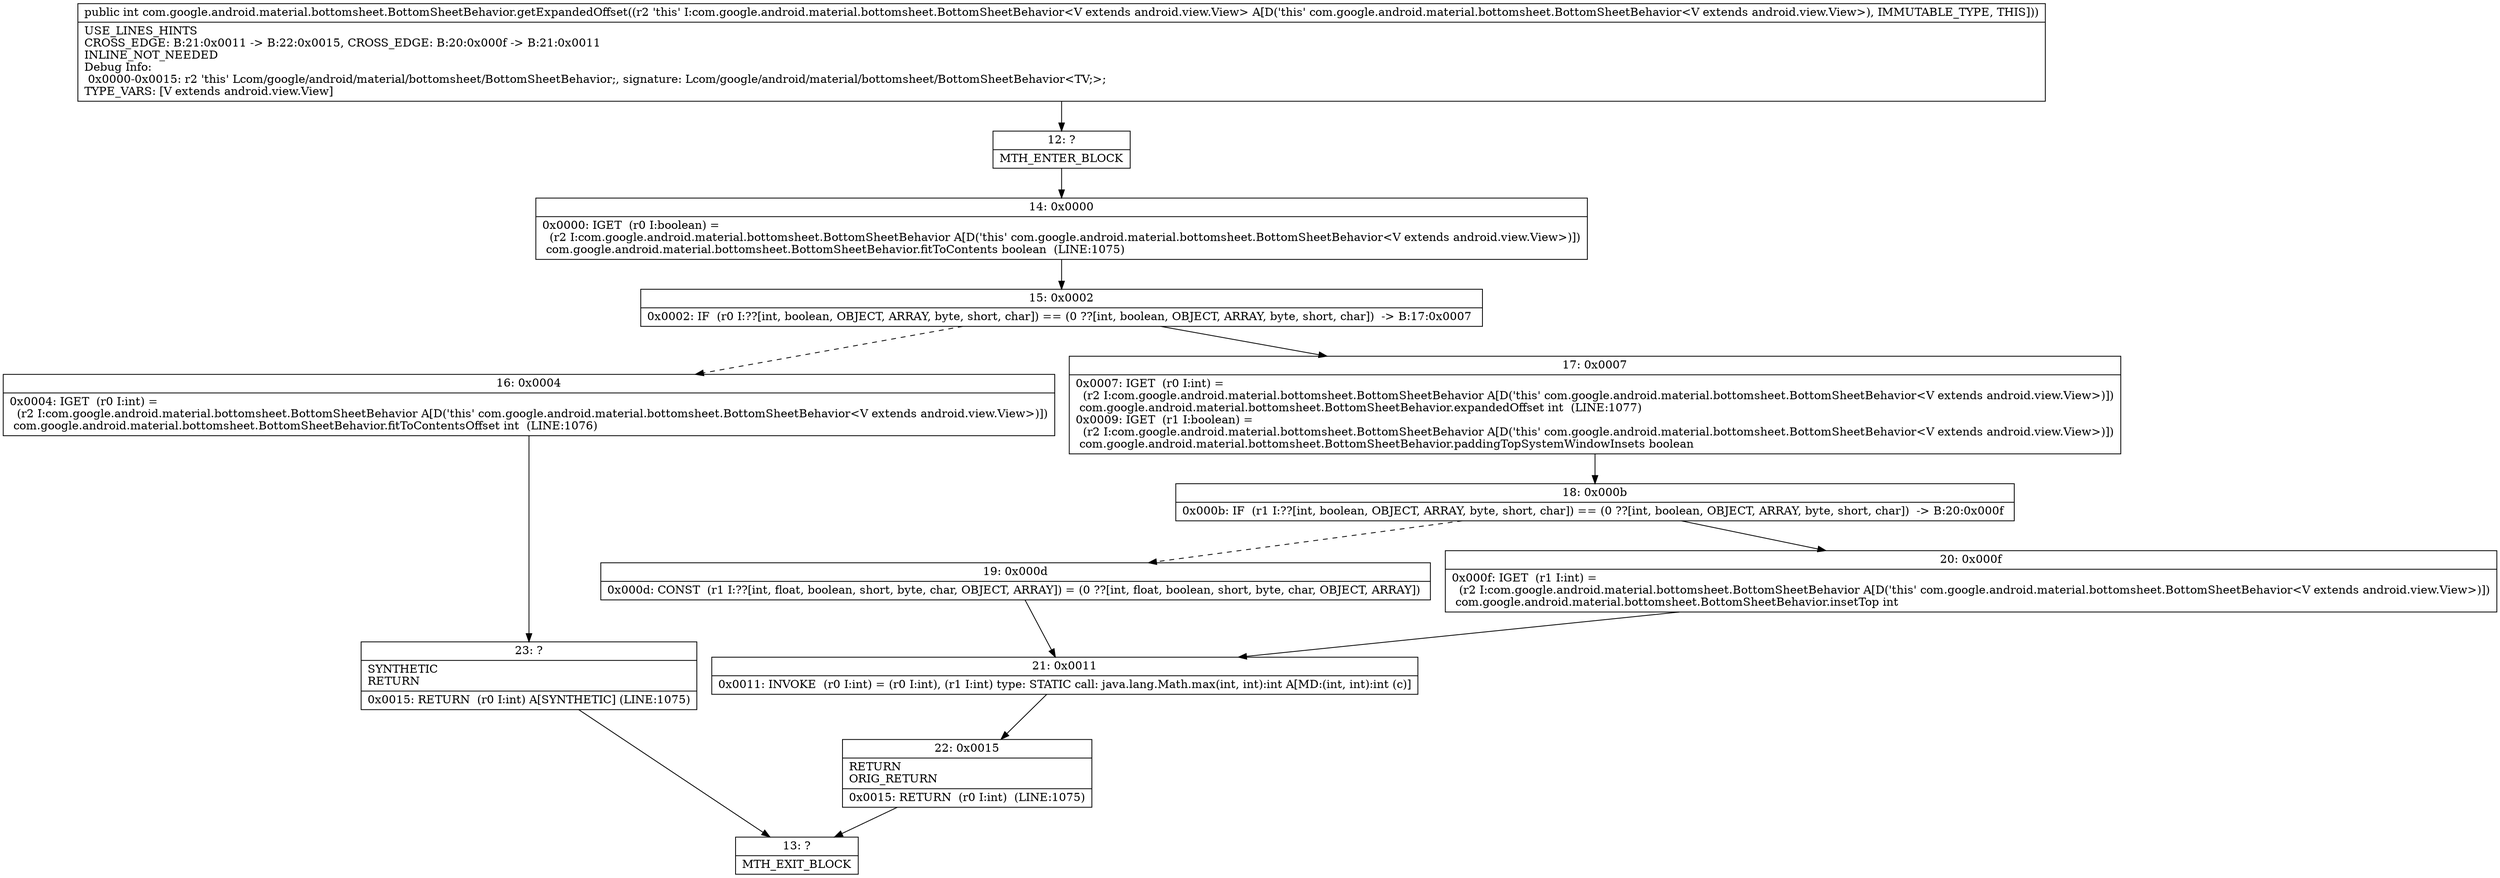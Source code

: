digraph "CFG forcom.google.android.material.bottomsheet.BottomSheetBehavior.getExpandedOffset()I" {
Node_12 [shape=record,label="{12\:\ ?|MTH_ENTER_BLOCK\l}"];
Node_14 [shape=record,label="{14\:\ 0x0000|0x0000: IGET  (r0 I:boolean) = \l  (r2 I:com.google.android.material.bottomsheet.BottomSheetBehavior A[D('this' com.google.android.material.bottomsheet.BottomSheetBehavior\<V extends android.view.View\>)])\l com.google.android.material.bottomsheet.BottomSheetBehavior.fitToContents boolean  (LINE:1075)\l}"];
Node_15 [shape=record,label="{15\:\ 0x0002|0x0002: IF  (r0 I:??[int, boolean, OBJECT, ARRAY, byte, short, char]) == (0 ??[int, boolean, OBJECT, ARRAY, byte, short, char])  \-\> B:17:0x0007 \l}"];
Node_16 [shape=record,label="{16\:\ 0x0004|0x0004: IGET  (r0 I:int) = \l  (r2 I:com.google.android.material.bottomsheet.BottomSheetBehavior A[D('this' com.google.android.material.bottomsheet.BottomSheetBehavior\<V extends android.view.View\>)])\l com.google.android.material.bottomsheet.BottomSheetBehavior.fitToContentsOffset int  (LINE:1076)\l}"];
Node_23 [shape=record,label="{23\:\ ?|SYNTHETIC\lRETURN\l|0x0015: RETURN  (r0 I:int) A[SYNTHETIC] (LINE:1075)\l}"];
Node_13 [shape=record,label="{13\:\ ?|MTH_EXIT_BLOCK\l}"];
Node_17 [shape=record,label="{17\:\ 0x0007|0x0007: IGET  (r0 I:int) = \l  (r2 I:com.google.android.material.bottomsheet.BottomSheetBehavior A[D('this' com.google.android.material.bottomsheet.BottomSheetBehavior\<V extends android.view.View\>)])\l com.google.android.material.bottomsheet.BottomSheetBehavior.expandedOffset int  (LINE:1077)\l0x0009: IGET  (r1 I:boolean) = \l  (r2 I:com.google.android.material.bottomsheet.BottomSheetBehavior A[D('this' com.google.android.material.bottomsheet.BottomSheetBehavior\<V extends android.view.View\>)])\l com.google.android.material.bottomsheet.BottomSheetBehavior.paddingTopSystemWindowInsets boolean \l}"];
Node_18 [shape=record,label="{18\:\ 0x000b|0x000b: IF  (r1 I:??[int, boolean, OBJECT, ARRAY, byte, short, char]) == (0 ??[int, boolean, OBJECT, ARRAY, byte, short, char])  \-\> B:20:0x000f \l}"];
Node_19 [shape=record,label="{19\:\ 0x000d|0x000d: CONST  (r1 I:??[int, float, boolean, short, byte, char, OBJECT, ARRAY]) = (0 ??[int, float, boolean, short, byte, char, OBJECT, ARRAY]) \l}"];
Node_21 [shape=record,label="{21\:\ 0x0011|0x0011: INVOKE  (r0 I:int) = (r0 I:int), (r1 I:int) type: STATIC call: java.lang.Math.max(int, int):int A[MD:(int, int):int (c)]\l}"];
Node_22 [shape=record,label="{22\:\ 0x0015|RETURN\lORIG_RETURN\l|0x0015: RETURN  (r0 I:int)  (LINE:1075)\l}"];
Node_20 [shape=record,label="{20\:\ 0x000f|0x000f: IGET  (r1 I:int) = \l  (r2 I:com.google.android.material.bottomsheet.BottomSheetBehavior A[D('this' com.google.android.material.bottomsheet.BottomSheetBehavior\<V extends android.view.View\>)])\l com.google.android.material.bottomsheet.BottomSheetBehavior.insetTop int \l}"];
MethodNode[shape=record,label="{public int com.google.android.material.bottomsheet.BottomSheetBehavior.getExpandedOffset((r2 'this' I:com.google.android.material.bottomsheet.BottomSheetBehavior\<V extends android.view.View\> A[D('this' com.google.android.material.bottomsheet.BottomSheetBehavior\<V extends android.view.View\>), IMMUTABLE_TYPE, THIS]))  | USE_LINES_HINTS\lCROSS_EDGE: B:21:0x0011 \-\> B:22:0x0015, CROSS_EDGE: B:20:0x000f \-\> B:21:0x0011\lINLINE_NOT_NEEDED\lDebug Info:\l  0x0000\-0x0015: r2 'this' Lcom\/google\/android\/material\/bottomsheet\/BottomSheetBehavior;, signature: Lcom\/google\/android\/material\/bottomsheet\/BottomSheetBehavior\<TV;\>;\lTYPE_VARS: [V extends android.view.View]\l}"];
MethodNode -> Node_12;Node_12 -> Node_14;
Node_14 -> Node_15;
Node_15 -> Node_16[style=dashed];
Node_15 -> Node_17;
Node_16 -> Node_23;
Node_23 -> Node_13;
Node_17 -> Node_18;
Node_18 -> Node_19[style=dashed];
Node_18 -> Node_20;
Node_19 -> Node_21;
Node_21 -> Node_22;
Node_22 -> Node_13;
Node_20 -> Node_21;
}

